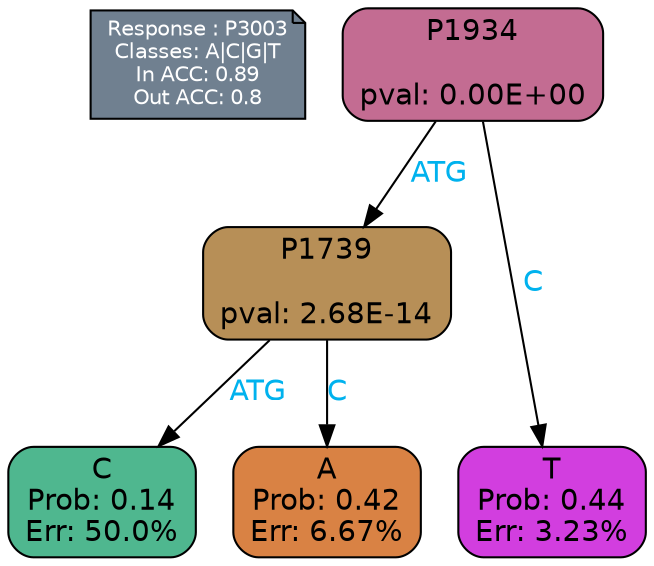 digraph Tree {
node [shape=box, style="filled, rounded", color="black", fontname=helvetica] ;
graph [ranksep=equally, splines=polylines, bgcolor=transparent, dpi=600] ;
edge [fontname=helvetica] ;
LEGEND [label="Response : P3003
Classes: A|C|G|T
In ACC: 0.89
Out ACC: 0.8
",shape=note,align=left,style=filled,fillcolor="slategray",fontcolor="white",fontsize=10];1 [label="P1934

pval: 0.00E+00", fillcolor="#c36c92"] ;
2 [label="P1739

pval: 2.68E-14", fillcolor="#b78f57"] ;
3 [label="C
Prob: 0.14
Err: 50.0%", fillcolor="#4fb78f"] ;
4 [label="A
Prob: 0.42
Err: 6.67%", fillcolor="#d98244"] ;
5 [label="T
Prob: 0.44
Err: 3.23%", fillcolor="#d23edf"] ;
1 -> 2 [label="ATG",fontcolor=deepskyblue2] ;
1 -> 5 [label="C",fontcolor=deepskyblue2] ;
2 -> 3 [label="ATG",fontcolor=deepskyblue2] ;
2 -> 4 [label="C",fontcolor=deepskyblue2] ;
{rank = same; 3;4;5;}{rank = same; LEGEND;1;}}